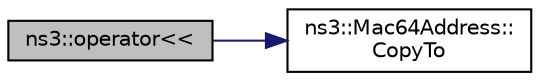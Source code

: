 digraph "ns3::operator&lt;&lt;"
{
  edge [fontname="Helvetica",fontsize="10",labelfontname="Helvetica",labelfontsize="10"];
  node [fontname="Helvetica",fontsize="10",shape=record];
  rankdir="LR";
  Node1 [label="ns3::operator\<\<",height=0.2,width=0.4,color="black", fillcolor="grey75", style="filled", fontcolor="black"];
  Node1 -> Node2 [color="midnightblue",fontsize="10",style="solid"];
  Node2 [label="ns3::Mac64Address::\lCopyTo",height=0.2,width=0.4,color="black", fillcolor="white", style="filled",URL="$d7/d9c/classns3_1_1Mac64Address.html#ada260b3937a820fce35e928a1f14229c"];
}
